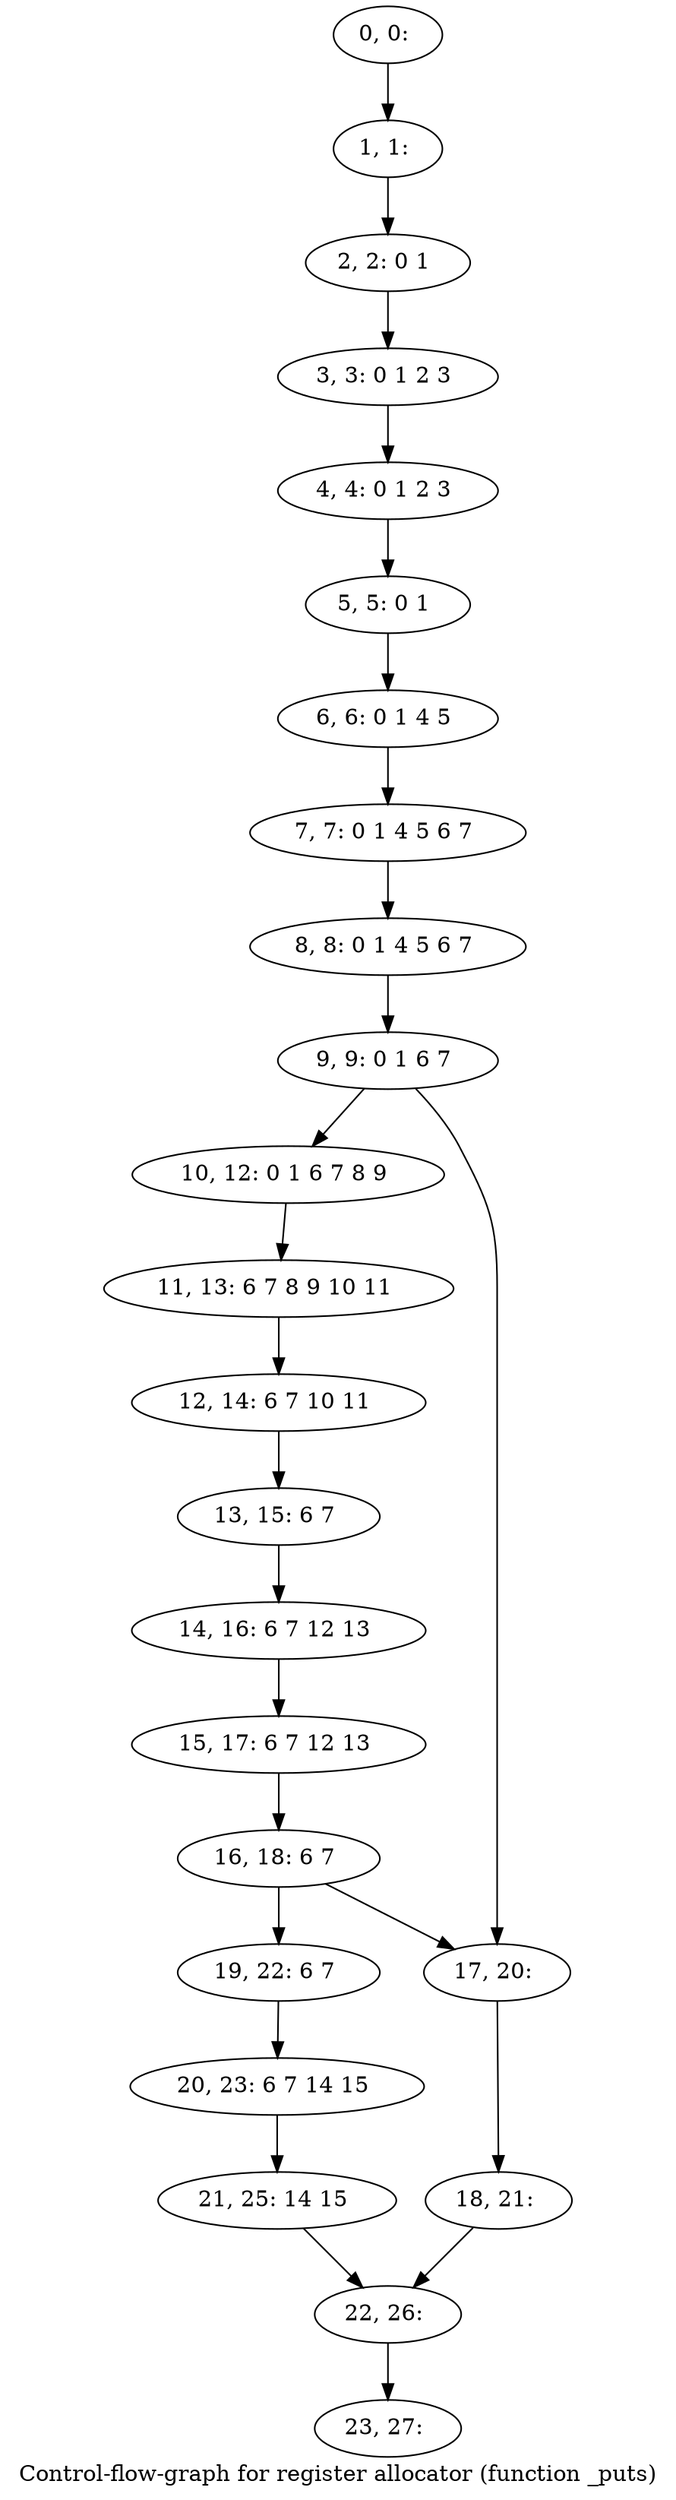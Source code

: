 digraph G {
graph [label="Control-flow-graph for register allocator (function _puts)"]
0[label="0, 0: "];
1[label="1, 1: "];
2[label="2, 2: 0 1 "];
3[label="3, 3: 0 1 2 3 "];
4[label="4, 4: 0 1 2 3 "];
5[label="5, 5: 0 1 "];
6[label="6, 6: 0 1 4 5 "];
7[label="7, 7: 0 1 4 5 6 7 "];
8[label="8, 8: 0 1 4 5 6 7 "];
9[label="9, 9: 0 1 6 7 "];
10[label="10, 12: 0 1 6 7 8 9 "];
11[label="11, 13: 6 7 8 9 10 11 "];
12[label="12, 14: 6 7 10 11 "];
13[label="13, 15: 6 7 "];
14[label="14, 16: 6 7 12 13 "];
15[label="15, 17: 6 7 12 13 "];
16[label="16, 18: 6 7 "];
17[label="17, 20: "];
18[label="18, 21: "];
19[label="19, 22: 6 7 "];
20[label="20, 23: 6 7 14 15 "];
21[label="21, 25: 14 15 "];
22[label="22, 26: "];
23[label="23, 27: "];
0->1 ;
1->2 ;
2->3 ;
3->4 ;
4->5 ;
5->6 ;
6->7 ;
7->8 ;
8->9 ;
9->10 ;
9->17 ;
10->11 ;
11->12 ;
12->13 ;
13->14 ;
14->15 ;
15->16 ;
16->17 ;
16->19 ;
17->18 ;
18->22 ;
19->20 ;
20->21 ;
21->22 ;
22->23 ;
}
